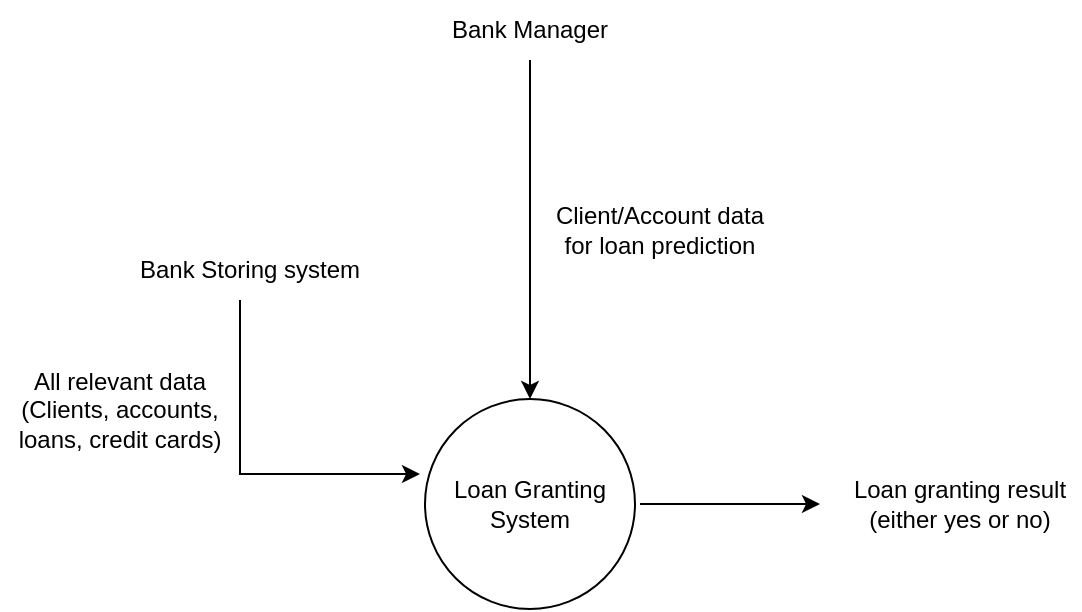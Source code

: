 <mxfile version="20.4.0" type="device"><diagram id="kdnqc0ceJh1cTI6FUBSA" name="Página-1"><mxGraphModel dx="680" dy="727" grid="1" gridSize="10" guides="1" tooltips="1" connect="1" arrows="1" fold="1" page="1" pageScale="1" pageWidth="827" pageHeight="1169" math="0" shadow="0"><root><mxCell id="0"/><mxCell id="1" parent="0"/><mxCell id="CTT6s0AQibSg2ss9ujFc-1" value="Bank Manager" style="text;html=1;strokeColor=none;fillColor=none;align=center;verticalAlign=middle;whiteSpace=wrap;rounded=0;" vertex="1" parent="1"><mxGeometry x="320" y="280" width="150" height="30" as="geometry"/></mxCell><mxCell id="CTT6s0AQibSg2ss9ujFc-2" value="" style="endArrow=classic;html=1;rounded=0;exitX=0.5;exitY=1;exitDx=0;exitDy=0;entryX=0.5;entryY=0;entryDx=0;entryDy=0;" edge="1" parent="1" source="CTT6s0AQibSg2ss9ujFc-1" target="CTT6s0AQibSg2ss9ujFc-5"><mxGeometry width="50" height="50" relative="1" as="geometry"><mxPoint x="400" y="410" as="sourcePoint"/><mxPoint x="395" y="480" as="targetPoint"/></mxGeometry></mxCell><mxCell id="CTT6s0AQibSg2ss9ujFc-3" value="Client/Account data for loan prediction" style="text;html=1;strokeColor=none;fillColor=none;align=center;verticalAlign=middle;whiteSpace=wrap;rounded=0;" vertex="1" parent="1"><mxGeometry x="400" y="380" width="120" height="30" as="geometry"/></mxCell><mxCell id="CTT6s0AQibSg2ss9ujFc-5" value="" style="ellipse;whiteSpace=wrap;html=1;aspect=fixed;" vertex="1" parent="1"><mxGeometry x="342.5" y="479.5" width="105" height="105" as="geometry"/></mxCell><mxCell id="CTT6s0AQibSg2ss9ujFc-6" value="Loan Granting System" style="text;html=1;strokeColor=none;fillColor=none;align=center;verticalAlign=middle;whiteSpace=wrap;rounded=0;" vertex="1" parent="1"><mxGeometry x="340" y="517" width="110" height="30" as="geometry"/></mxCell><mxCell id="CTT6s0AQibSg2ss9ujFc-7" value="" style="endArrow=classic;html=1;rounded=0;exitX=1;exitY=0.5;exitDx=0;exitDy=0;" edge="1" parent="1" source="CTT6s0AQibSg2ss9ujFc-6"><mxGeometry width="50" height="50" relative="1" as="geometry"><mxPoint x="490" y="520" as="sourcePoint"/><mxPoint x="540" y="532" as="targetPoint"/></mxGeometry></mxCell><mxCell id="CTT6s0AQibSg2ss9ujFc-8" value="Loan granting result (either yes or no)" style="text;html=1;strokeColor=none;fillColor=none;align=center;verticalAlign=middle;whiteSpace=wrap;rounded=0;" vertex="1" parent="1"><mxGeometry x="550" y="517" width="120" height="30" as="geometry"/></mxCell><mxCell id="CTT6s0AQibSg2ss9ujFc-9" value="" style="endArrow=classic;html=1;rounded=0;entryX=0;entryY=0;entryDx=0;entryDy=0;" edge="1" parent="1" target="CTT6s0AQibSg2ss9ujFc-6"><mxGeometry width="50" height="50" relative="1" as="geometry"><mxPoint x="250" y="430" as="sourcePoint"/><mxPoint x="240" y="489.5" as="targetPoint"/><Array as="points"><mxPoint x="250" y="517"/></Array></mxGeometry></mxCell><mxCell id="CTT6s0AQibSg2ss9ujFc-10" value="All relevant data&lt;br&gt;(Clients, accounts, loans, credit cards)" style="text;html=1;strokeColor=none;fillColor=none;align=center;verticalAlign=middle;whiteSpace=wrap;rounded=0;" vertex="1" parent="1"><mxGeometry x="130" y="470" width="120" height="30" as="geometry"/></mxCell><mxCell id="CTT6s0AQibSg2ss9ujFc-11" value="Bank Storing system" style="text;html=1;strokeColor=none;fillColor=none;align=center;verticalAlign=middle;whiteSpace=wrap;rounded=0;" vertex="1" parent="1"><mxGeometry x="180" y="400" width="150" height="30" as="geometry"/></mxCell></root></mxGraphModel></diagram></mxfile>